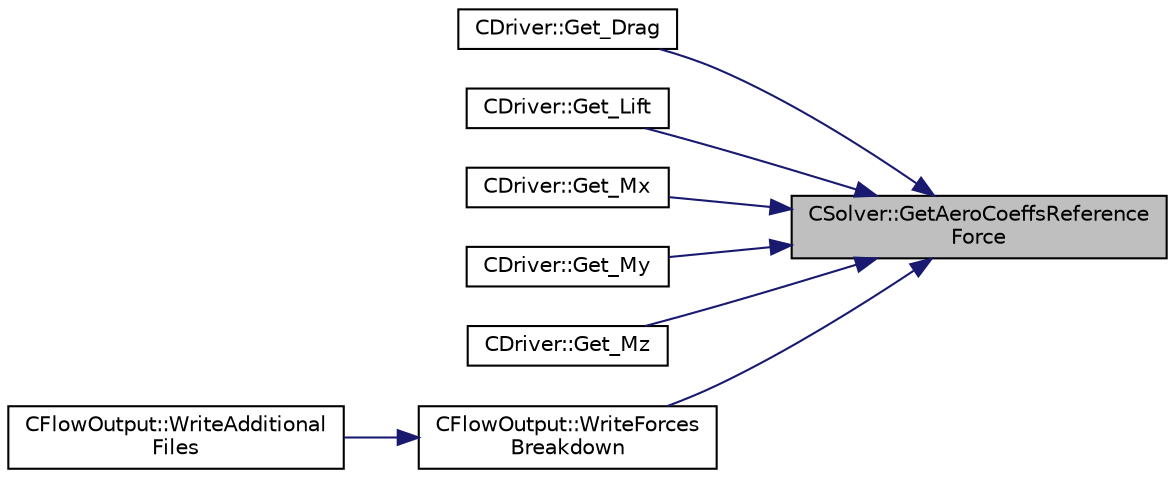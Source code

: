 digraph "CSolver::GetAeroCoeffsReferenceForce"
{
 // LATEX_PDF_SIZE
  edge [fontname="Helvetica",fontsize="10",labelfontname="Helvetica",labelfontsize="10"];
  node [fontname="Helvetica",fontsize="10",shape=record];
  rankdir="RL";
  Node1 [label="CSolver::GetAeroCoeffsReference\lForce",height=0.2,width=0.4,color="black", fillcolor="grey75", style="filled", fontcolor="black",tooltip="Get the reference force used to compute CL, CD, etc."];
  Node1 -> Node2 [dir="back",color="midnightblue",fontsize="10",style="solid",fontname="Helvetica"];
  Node2 [label="CDriver::Get_Drag",height=0.2,width=0.4,color="black", fillcolor="white", style="filled",URL="$classCDriver.html#acba179985041b9bc142ff945e9ad927b",tooltip="Get the total drag."];
  Node1 -> Node3 [dir="back",color="midnightblue",fontsize="10",style="solid",fontname="Helvetica"];
  Node3 [label="CDriver::Get_Lift",height=0.2,width=0.4,color="black", fillcolor="white", style="filled",URL="$classCDriver.html#a2caf04d00d221992f3294546e0c3f359",tooltip="Get the total lift."];
  Node1 -> Node4 [dir="back",color="midnightblue",fontsize="10",style="solid",fontname="Helvetica"];
  Node4 [label="CDriver::Get_Mx",height=0.2,width=0.4,color="black", fillcolor="white", style="filled",URL="$classCDriver.html#a0a43569a61ba675ec56a812d80f976f1",tooltip="Get the total x moment."];
  Node1 -> Node5 [dir="back",color="midnightblue",fontsize="10",style="solid",fontname="Helvetica"];
  Node5 [label="CDriver::Get_My",height=0.2,width=0.4,color="black", fillcolor="white", style="filled",URL="$classCDriver.html#ada66b6a5e427e2f6e0b2d8e2a4b82a34",tooltip="Get the total y moment."];
  Node1 -> Node6 [dir="back",color="midnightblue",fontsize="10",style="solid",fontname="Helvetica"];
  Node6 [label="CDriver::Get_Mz",height=0.2,width=0.4,color="black", fillcolor="white", style="filled",URL="$classCDriver.html#ac0e9241bc00cb9da64103921166ca274",tooltip="Get the total z moment."];
  Node1 -> Node7 [dir="back",color="midnightblue",fontsize="10",style="solid",fontname="Helvetica"];
  Node7 [label="CFlowOutput::WriteForces\lBreakdown",height=0.2,width=0.4,color="black", fillcolor="white", style="filled",URL="$classCFlowOutput.html#aff6a6f11c9f53f559bab9ca94b21cd2a",tooltip="Write the forces breakdown file."];
  Node7 -> Node8 [dir="back",color="midnightblue",fontsize="10",style="solid",fontname="Helvetica"];
  Node8 [label="CFlowOutput::WriteAdditional\lFiles",height=0.2,width=0.4,color="black", fillcolor="white", style="filled",URL="$classCFlowOutput.html#aaac3fb7b2575967b157c306065ab1ea8",tooltip="Write any additional files defined for the current solver."];
}
